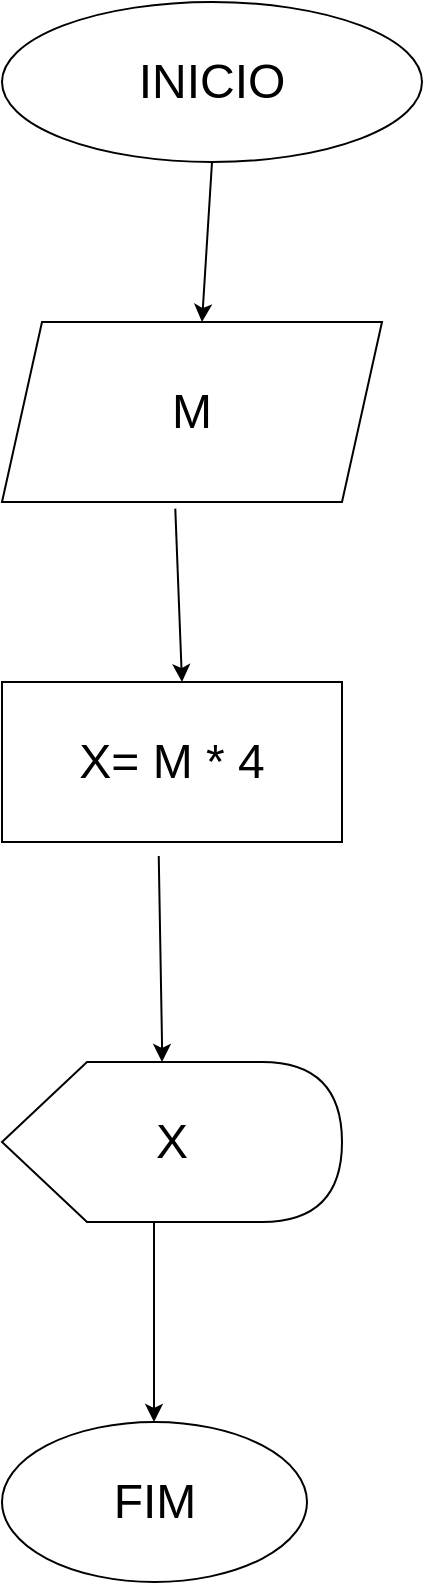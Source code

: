 <mxfile version="24.5.2" type="device">
  <diagram name="Página-1" id="qWasDyECkoel5sBFtUJP">
    <mxGraphModel dx="2074" dy="1098" grid="1" gridSize="10" guides="1" tooltips="1" connect="1" arrows="1" fold="1" page="1" pageScale="1" pageWidth="827" pageHeight="1169" math="0" shadow="0">
      <root>
        <mxCell id="0" />
        <mxCell id="1" parent="0" />
        <mxCell id="86zT_taZKi2n7GeRM2gv-1" value="&lt;font style=&quot;font-size: 24px;&quot;&gt;INICIO&lt;/font&gt;" style="ellipse;whiteSpace=wrap;html=1;" vertex="1" parent="1">
          <mxGeometry x="40" y="50" width="210" height="80" as="geometry" />
        </mxCell>
        <mxCell id="86zT_taZKi2n7GeRM2gv-2" value="" style="endArrow=classic;html=1;rounded=0;exitX=0.5;exitY=1;exitDx=0;exitDy=0;" edge="1" parent="1" source="86zT_taZKi2n7GeRM2gv-1">
          <mxGeometry width="50" height="50" relative="1" as="geometry">
            <mxPoint x="170" y="160" as="sourcePoint" />
            <mxPoint x="140" y="210" as="targetPoint" />
          </mxGeometry>
        </mxCell>
        <mxCell id="86zT_taZKi2n7GeRM2gv-3" value="&lt;span style=&quot;font-size: 24px;&quot;&gt;M&lt;/span&gt;" style="shape=parallelogram;perimeter=parallelogramPerimeter;whiteSpace=wrap;html=1;fixedSize=1;" vertex="1" parent="1">
          <mxGeometry x="40" y="210" width="190" height="90" as="geometry" />
        </mxCell>
        <mxCell id="86zT_taZKi2n7GeRM2gv-4" value="" style="endArrow=classic;html=1;rounded=0;exitX=0.456;exitY=1.037;exitDx=0;exitDy=0;exitPerimeter=0;" edge="1" parent="1" source="86zT_taZKi2n7GeRM2gv-3">
          <mxGeometry width="50" height="50" relative="1" as="geometry">
            <mxPoint x="130" y="310" as="sourcePoint" />
            <mxPoint x="130" y="390" as="targetPoint" />
          </mxGeometry>
        </mxCell>
        <mxCell id="86zT_taZKi2n7GeRM2gv-8" value="&lt;font style=&quot;font-size: 24px;&quot;&gt;X= M * 4&lt;/font&gt;" style="rounded=0;whiteSpace=wrap;html=1;" vertex="1" parent="1">
          <mxGeometry x="40" y="390" width="170" height="80" as="geometry" />
        </mxCell>
        <mxCell id="86zT_taZKi2n7GeRM2gv-9" value="&lt;font style=&quot;font-size: 24px;&quot;&gt;X&lt;/font&gt;" style="shape=display;whiteSpace=wrap;html=1;" vertex="1" parent="1">
          <mxGeometry x="40" y="580" width="170" height="80" as="geometry" />
        </mxCell>
        <mxCell id="86zT_taZKi2n7GeRM2gv-10" value="" style="endArrow=classic;html=1;rounded=0;exitX=0.461;exitY=1.088;exitDx=0;exitDy=0;exitPerimeter=0;" edge="1" parent="1" source="86zT_taZKi2n7GeRM2gv-8">
          <mxGeometry width="50" height="50" relative="1" as="geometry">
            <mxPoint x="130" y="680" as="sourcePoint" />
            <mxPoint x="120" y="580" as="targetPoint" />
            <Array as="points">
              <mxPoint x="120" y="570" />
            </Array>
          </mxGeometry>
        </mxCell>
        <mxCell id="86zT_taZKi2n7GeRM2gv-11" value="" style="endArrow=classic;html=1;rounded=0;" edge="1" parent="1">
          <mxGeometry width="50" height="50" relative="1" as="geometry">
            <mxPoint x="116" y="720" as="sourcePoint" />
            <mxPoint x="116" y="760" as="targetPoint" />
            <Array as="points">
              <mxPoint x="116" y="660" />
              <mxPoint x="116" y="720" />
            </Array>
          </mxGeometry>
        </mxCell>
        <mxCell id="86zT_taZKi2n7GeRM2gv-12" value="&lt;font style=&quot;font-size: 24px;&quot;&gt;FIM&lt;/font&gt;" style="ellipse;whiteSpace=wrap;html=1;" vertex="1" parent="1">
          <mxGeometry x="40" y="760" width="152.5" height="80" as="geometry" />
        </mxCell>
      </root>
    </mxGraphModel>
  </diagram>
</mxfile>
